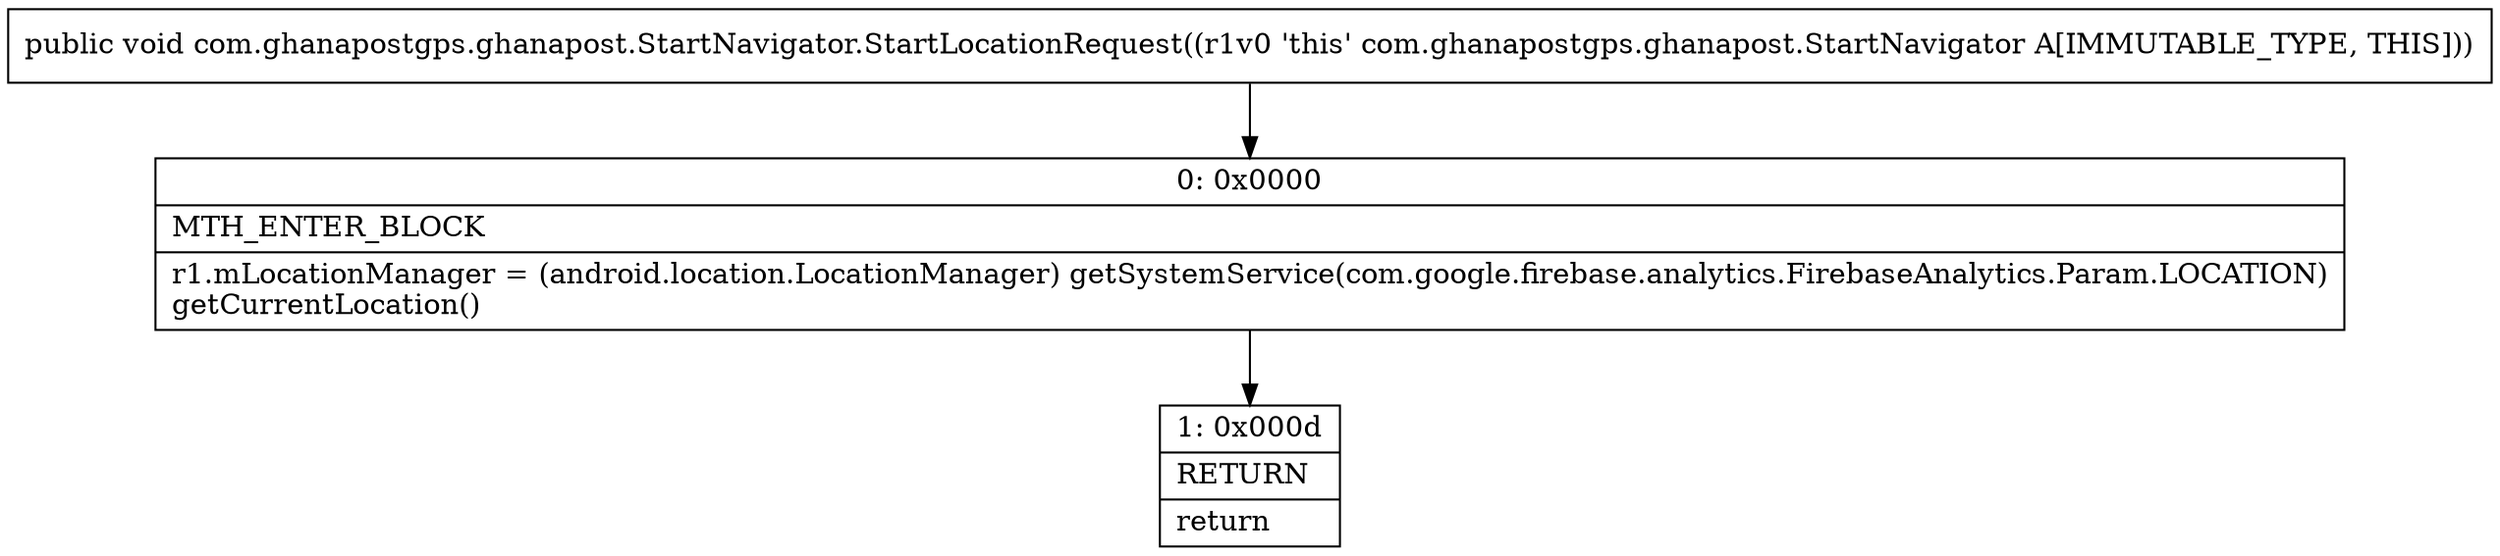 digraph "CFG forcom.ghanapostgps.ghanapost.StartNavigator.StartLocationRequest()V" {
Node_0 [shape=record,label="{0\:\ 0x0000|MTH_ENTER_BLOCK\l|r1.mLocationManager = (android.location.LocationManager) getSystemService(com.google.firebase.analytics.FirebaseAnalytics.Param.LOCATION)\lgetCurrentLocation()\l}"];
Node_1 [shape=record,label="{1\:\ 0x000d|RETURN\l|return\l}"];
MethodNode[shape=record,label="{public void com.ghanapostgps.ghanapost.StartNavigator.StartLocationRequest((r1v0 'this' com.ghanapostgps.ghanapost.StartNavigator A[IMMUTABLE_TYPE, THIS])) }"];
MethodNode -> Node_0;
Node_0 -> Node_1;
}

